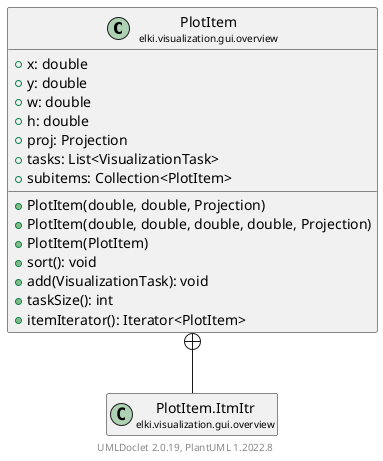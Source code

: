 @startuml
    remove .*\.(Instance|Par|Parameterizer|Factory)$
    set namespaceSeparator none
    hide empty fields
    hide empty methods

    class "<size:14>PlotItem\n<size:10>elki.visualization.gui.overview" as elki.visualization.gui.overview.PlotItem [[PlotItem.html]] {
        +x: double
        +y: double
        +w: double
        +h: double
        +proj: Projection
        +tasks: List<VisualizationTask>
        +subitems: Collection<PlotItem>
        +PlotItem(double, double, Projection)
        +PlotItem(double, double, double, double, Projection)
        +PlotItem(PlotItem)
        +sort(): void
        +add(VisualizationTask): void
        +taskSize(): int
        +itemIterator(): Iterator<PlotItem>
    }
    class "<size:14>PlotItem.ItmItr\n<size:10>elki.visualization.gui.overview" as elki.visualization.gui.overview.PlotItem.ItmItr [[PlotItem.ItmItr.html]]

    elki.visualization.gui.overview.PlotItem +-- elki.visualization.gui.overview.PlotItem.ItmItr

    center footer UMLDoclet 2.0.19, PlantUML 1.2022.8
@enduml
